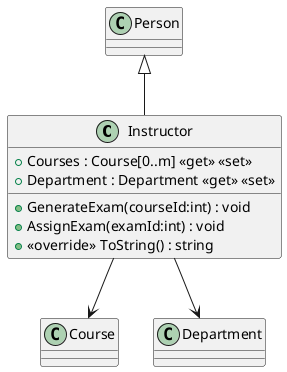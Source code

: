 @startuml
class Instructor {
    + Courses : Course[0..m] <<get>> <<set>>
    + Department : Department <<get>> <<set>>
    + GenerateExam(courseId:int) : void
    + AssignExam(examId:int) : void
    + <<override>> ToString() : string
}

Person <|-- Instructor
Instructor --> Course
Instructor --> Department
@enduml
